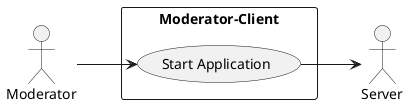 @startuml
left to right direction


rectangle "Moderator-Client" {
    usecase "Start Application" as start
}

actor "Moderator" as m
actor "Server" as s

m --> start
start --> s





/'
rectangle "Moderator-Client" {
    
    usecase "Start Application" as s
    usecase "Show Intro" as ia
    usecase "Show Mainmenu" as mm
    usecase "Show Options" as so
    usecase "End Application" as ea
    usecase "Start Offline-Game" as og
    together {
    usecase "Connect to Server" as cs
    usecase "Start game" as sg
    }
}
actor "Moderator" as m
actor "Server" as se
'actor "PlayerAudience" as p



m -right-> s
ia .down.> s : <<extend>>
s .right.> mm : <<include>>
so .down.> mm : <<extend>>
cs .down.> sg : <<include>>
mm ..> cs : <<include>>
ea ..> mm : <<extend>>
cs -left-> se
mm ..> og : <<include>>
'/

@enduml